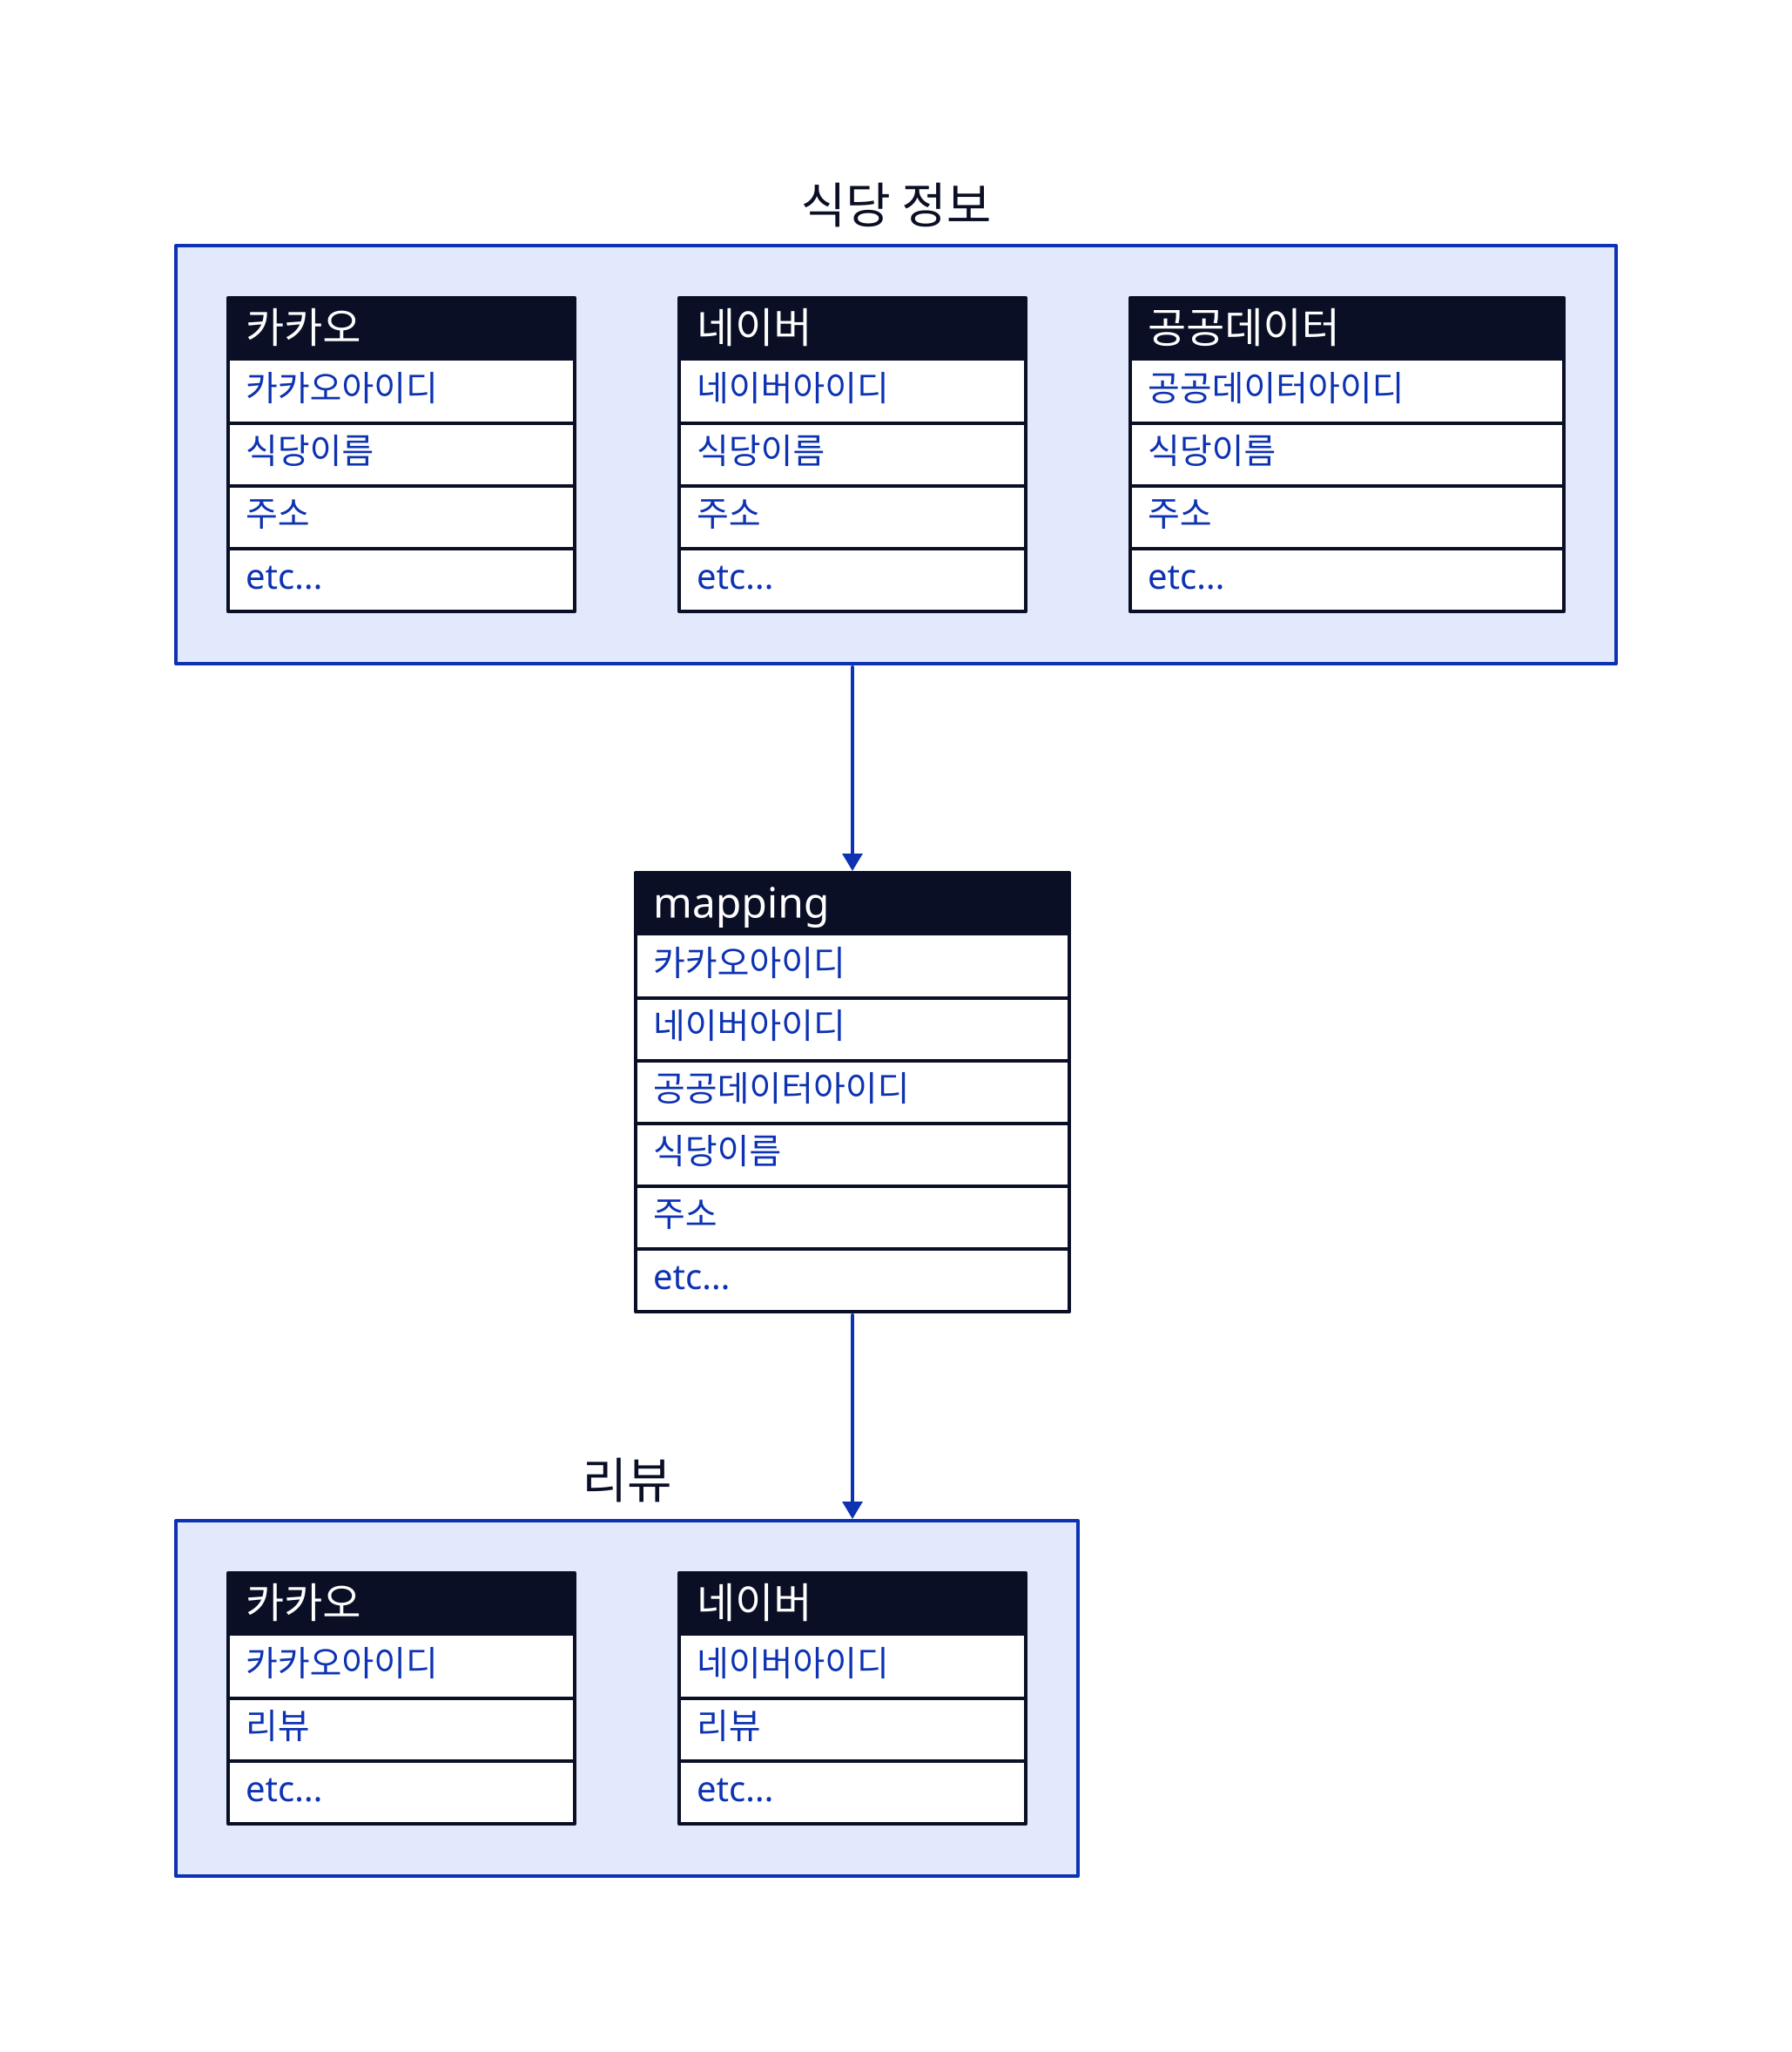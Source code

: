 

source : 식당 정보 {

    k : 카카오 {
        shape: sql_table
        카카오아이디
        식당이름
        주소
        etc\.\.\.
    }
    
    n : 네이버 {
        shape: sql_table
        네이버아이디
        식당이름
        주소
        etc\.\.\.
    }
    
    o : 공공데이터{
        shape: sql_table
        공공데이터아이디
        식당이름
        주소
        etc\.\.\.
    }
    
}

source -> mapping
mapping -> source2


mapping {
    shape: sql_table
    카카오아이디
    네이버아이디
    공공데이터아이디
    식당이름
    주소
    etc\.\.\.

}


source2 : 리뷰 {

    k : 카카오 {
        shape: sql_table
        카카오아이디
        리뷰
        etc\.\.\.
    }
    
    n : 네이버 {
        shape: sql_table
        네이버아이디
        리뷰
        etc\.\.\.
    }
    
    
}